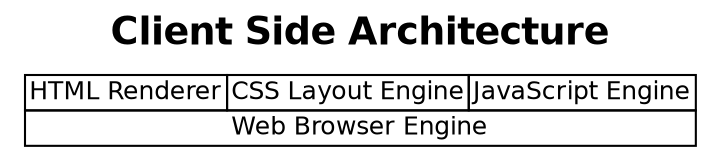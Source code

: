 digraph G {
	graph [fontname="Helvetica"];
	node [fontname="Helvetica", fontsize=12, shape=plaintext];
	labelloc="t";
	label=<<FONT POINT-SIZE="18"><B>Client Side Architecture</B></FONT>>;
	array [label=<
		<TABLE BORDER="0" CELLBORDER="1" CELLSPACING="0" CELLPADDING="1">
			<TR><TD>HTML Renderer</TD><TD>CSS Layout Engine</TD><TD>JavaScript Engine</TD></TR>
			<TR><TD COLSPAN="3">Web Browser Engine</TD></TR>
		</TABLE>
	>];
}